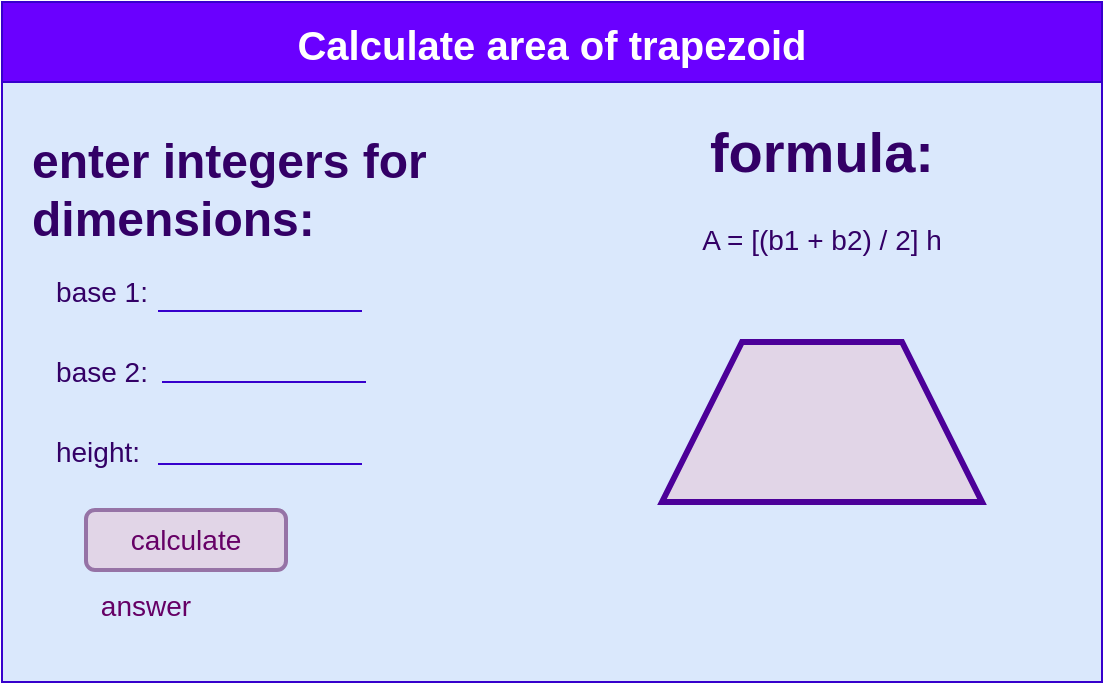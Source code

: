 <mxfile>
    <diagram id="wX-nepiA_4-buTsFi3k8" name="Page-1">
        <mxGraphModel dx="594" dy="561" grid="1" gridSize="10" guides="1" tooltips="1" connect="1" arrows="1" fold="1" page="1" pageScale="1" pageWidth="827" pageHeight="1169" math="0" shadow="0">
            <root>
                <mxCell id="0"/>
                <mxCell id="1" parent="0"/>
                <mxCell id="13" value="" style="rounded=0;whiteSpace=wrap;html=1;fontSize=14;fillColor=#dae8fc;strokeColor=#6c8ebf;" vertex="1" parent="1">
                    <mxGeometry x="30" y="110" width="550" height="310" as="geometry"/>
                </mxCell>
                <mxCell id="2" value="Calculate area of trapezoid" style="swimlane;startSize=40;fillColor=#6a00ff;strokeColor=#3700CC;fontColor=#ffffff;fontSize=20;" vertex="1" parent="1">
                    <mxGeometry x="30" y="80" width="550" height="340" as="geometry"/>
                </mxCell>
                <mxCell id="5" value="&lt;h1&gt;&lt;font color=&quot;#330066&quot;&gt;enter integers for dimensions:&lt;/font&gt;&lt;/h1&gt;&lt;p&gt;&lt;br&gt;&lt;/p&gt;" style="text;html=1;strokeColor=none;fillColor=none;spacing=5;spacingTop=-20;whiteSpace=wrap;overflow=hidden;rounded=0;" vertex="1" parent="2">
                    <mxGeometry x="10" y="60" width="270" height="120" as="geometry"/>
                </mxCell>
                <mxCell id="6" value="&lt;font style=&quot;font-size: 14px&quot; color=&quot;#330066&quot;&gt;base 1:&lt;/font&gt;" style="text;html=1;strokeColor=none;fillColor=none;align=center;verticalAlign=middle;whiteSpace=wrap;rounded=0;" vertex="1" parent="2">
                    <mxGeometry x="20" y="130" width="60" height="30" as="geometry"/>
                </mxCell>
                <mxCell id="7" value="&lt;font style=&quot;font-size: 14px&quot; color=&quot;#330066&quot;&gt;base 2:&lt;/font&gt;" style="text;html=1;strokeColor=none;fillColor=none;align=center;verticalAlign=middle;whiteSpace=wrap;rounded=0;" vertex="1" parent="2">
                    <mxGeometry x="20" y="170" width="60" height="30" as="geometry"/>
                </mxCell>
                <mxCell id="8" value="&lt;font style=&quot;font-size: 14px&quot; color=&quot;#330066&quot;&gt;height:&lt;/font&gt;" style="text;html=1;strokeColor=none;fillColor=none;align=center;verticalAlign=middle;whiteSpace=wrap;rounded=0;" vertex="1" parent="2">
                    <mxGeometry x="18" y="210" width="60" height="30" as="geometry"/>
                </mxCell>
                <mxCell id="10" value="" style="endArrow=none;html=1;fontSize=14;exitX=1;exitY=0.5;exitDx=0;exitDy=0;fillColor=#6a00ff;strokeColor=#3700CC;" edge="1" parent="2">
                    <mxGeometry width="50" height="50" relative="1" as="geometry">
                        <mxPoint x="80" y="190" as="sourcePoint"/>
                        <mxPoint x="182" y="190" as="targetPoint"/>
                    </mxGeometry>
                </mxCell>
                <mxCell id="11" value="" style="endArrow=none;html=1;fontSize=14;exitX=1;exitY=0.5;exitDx=0;exitDy=0;fillColor=#6a00ff;strokeColor=#3700CC;" edge="1" parent="2">
                    <mxGeometry width="50" height="50" relative="1" as="geometry">
                        <mxPoint x="78" y="154.5" as="sourcePoint"/>
                        <mxPoint x="180" y="154.5" as="targetPoint"/>
                    </mxGeometry>
                </mxCell>
                <mxCell id="9" value="" style="endArrow=none;html=1;fontSize=14;exitX=1;exitY=0.5;exitDx=0;exitDy=0;fillColor=#6a00ff;strokeColor=#3700CC;" edge="1" parent="1">
                    <mxGeometry width="50" height="50" relative="1" as="geometry">
                        <mxPoint x="108" y="311" as="sourcePoint"/>
                        <mxPoint x="210" y="311" as="targetPoint"/>
                    </mxGeometry>
                </mxCell>
                <mxCell id="15" value="" style="shape=trapezoid;perimeter=trapezoidPerimeter;whiteSpace=wrap;html=1;fixedSize=1;fontSize=14;fillColor=#e1d5e7;size=40;strokeColor=#4C0099;strokeWidth=3;" vertex="1" parent="1">
                    <mxGeometry x="360" y="250" width="160" height="80" as="geometry"/>
                </mxCell>
                <mxCell id="16" value="&lt;h1&gt;formula:&lt;/h1&gt;&lt;p&gt;A = [(b1 + b2) / 2] h&lt;/p&gt;" style="text;html=1;strokeColor=none;fillColor=none;spacing=5;spacingTop=-20;whiteSpace=wrap;overflow=hidden;rounded=0;fontSize=14;fontColor=#330066;align=center;" vertex="1" parent="1">
                    <mxGeometry x="345" y="130" width="190" height="120" as="geometry"/>
                </mxCell>
                <mxCell id="17" value="&lt;font color=&quot;#660066&quot;&gt;calculate&lt;/font&gt;" style="rounded=1;whiteSpace=wrap;html=1;fontSize=14;strokeColor=#9673a6;strokeWidth=2;fillColor=#e1d5e7;" vertex="1" parent="1">
                    <mxGeometry x="72" y="334" width="100" height="30" as="geometry"/>
                </mxCell>
                <mxCell id="19" value="&lt;font style=&quot;font-size: 14px&quot;&gt;answer&lt;/font&gt;" style="text;html=1;strokeColor=none;fillColor=none;align=center;verticalAlign=middle;whiteSpace=wrap;rounded=0;fontSize=20;fontColor=#660066;" vertex="1" parent="1">
                    <mxGeometry x="72" y="364" width="60" height="30" as="geometry"/>
                </mxCell>
            </root>
        </mxGraphModel>
    </diagram>
</mxfile>